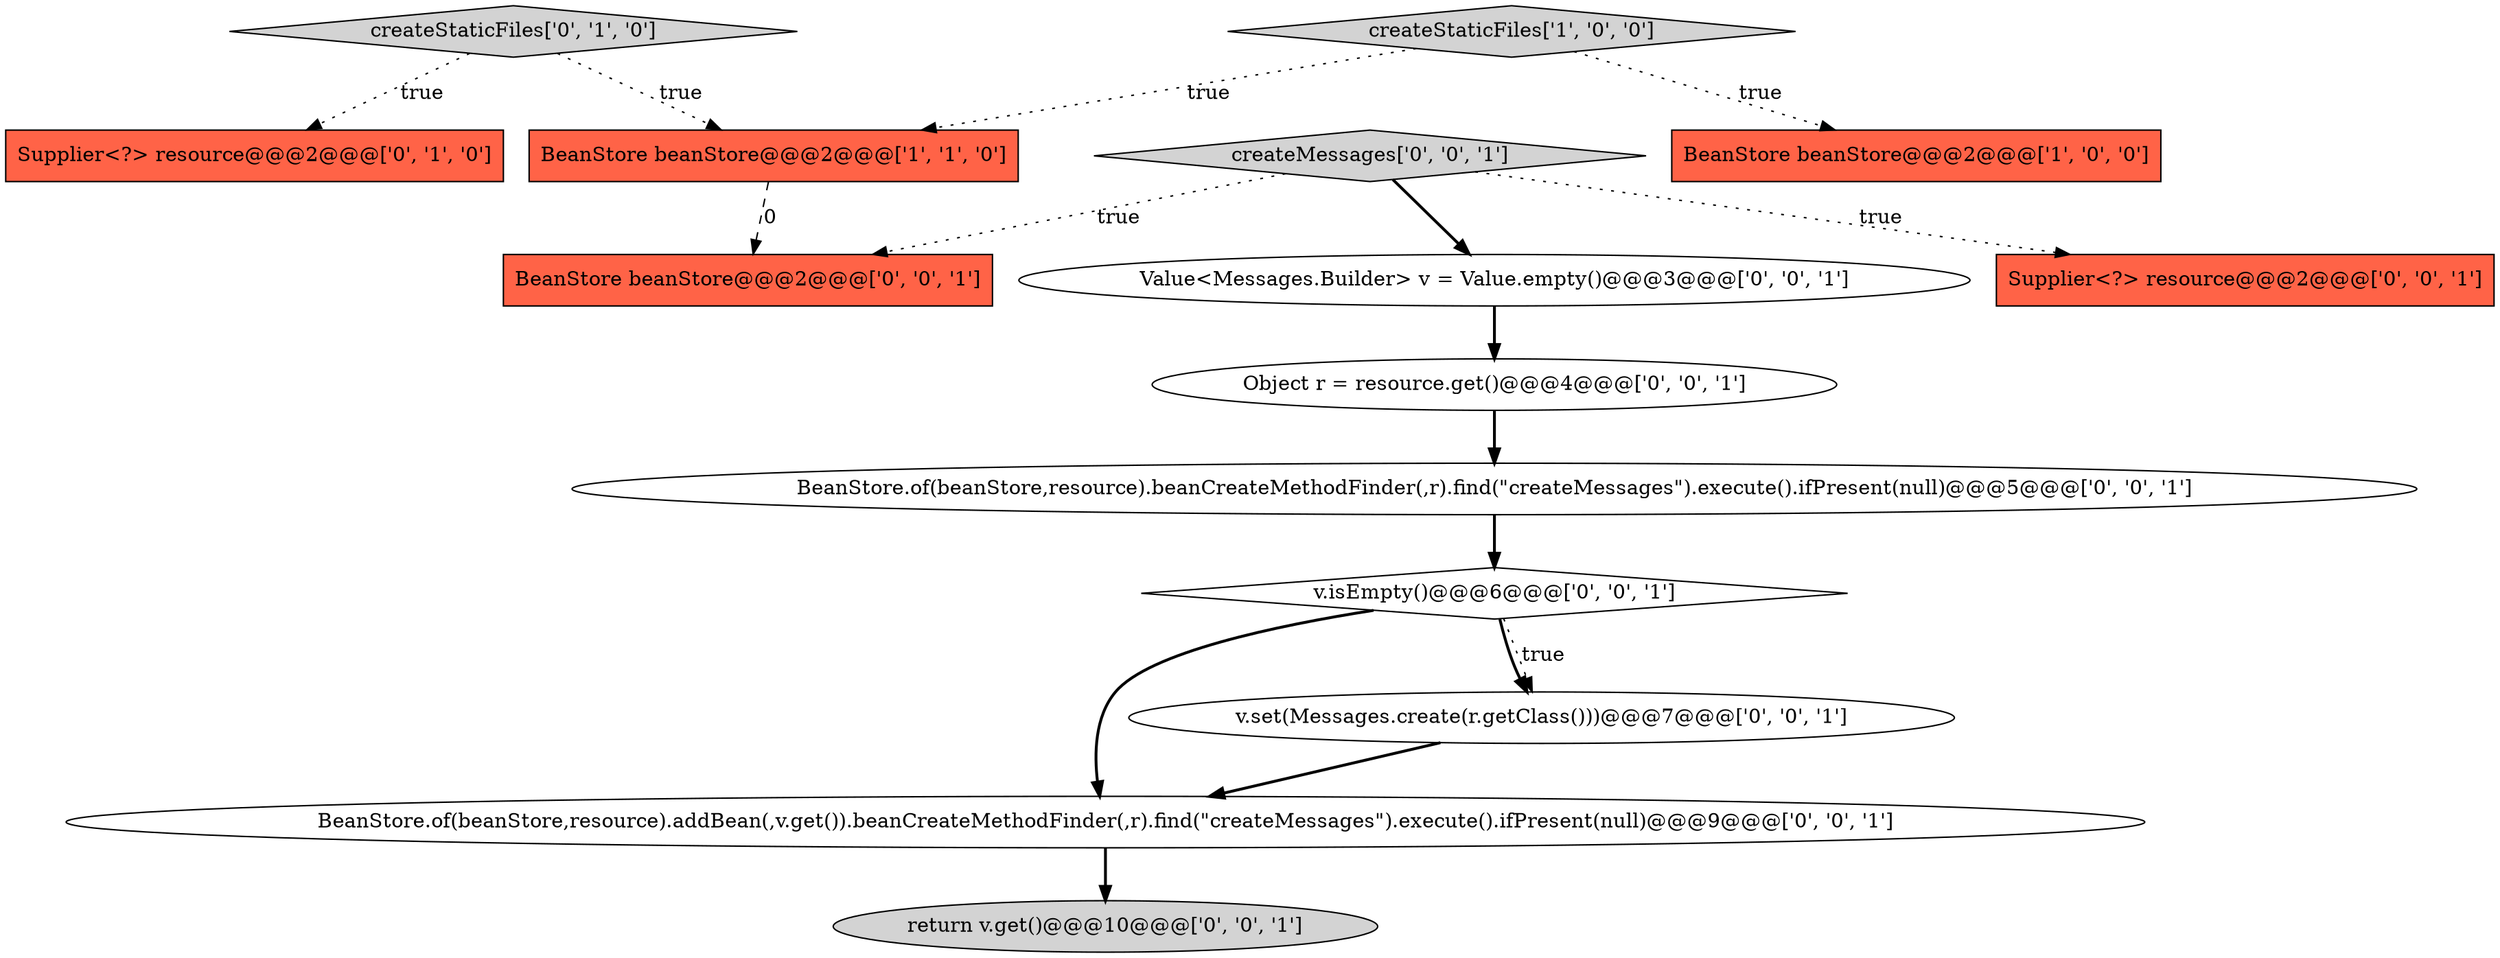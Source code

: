 digraph {
4 [style = filled, label = "createStaticFiles['0', '1', '0']", fillcolor = lightgray, shape = diamond image = "AAA0AAABBB2BBB"];
6 [style = filled, label = "Value<Messages.Builder> v = Value.empty()@@@3@@@['0', '0', '1']", fillcolor = white, shape = ellipse image = "AAA0AAABBB3BBB"];
14 [style = filled, label = "BeanStore.of(beanStore,resource).addBean(,v.get()).beanCreateMethodFinder(,r).find(\"createMessages\").execute().ifPresent(null)@@@9@@@['0', '0', '1']", fillcolor = white, shape = ellipse image = "AAA0AAABBB3BBB"];
2 [style = filled, label = "createStaticFiles['1', '0', '0']", fillcolor = lightgray, shape = diamond image = "AAA0AAABBB1BBB"];
7 [style = filled, label = "v.set(Messages.create(r.getClass()))@@@7@@@['0', '0', '1']", fillcolor = white, shape = ellipse image = "AAA0AAABBB3BBB"];
10 [style = filled, label = "createMessages['0', '0', '1']", fillcolor = lightgray, shape = diamond image = "AAA0AAABBB3BBB"];
13 [style = filled, label = "v.isEmpty()@@@6@@@['0', '0', '1']", fillcolor = white, shape = diamond image = "AAA0AAABBB3BBB"];
8 [style = filled, label = "BeanStore.of(beanStore,resource).beanCreateMethodFinder(,r).find(\"createMessages\").execute().ifPresent(null)@@@5@@@['0', '0', '1']", fillcolor = white, shape = ellipse image = "AAA0AAABBB3BBB"];
12 [style = filled, label = "Object r = resource.get()@@@4@@@['0', '0', '1']", fillcolor = white, shape = ellipse image = "AAA0AAABBB3BBB"];
0 [style = filled, label = "BeanStore beanStore@@@2@@@['1', '0', '0']", fillcolor = tomato, shape = box image = "AAA0AAABBB1BBB"];
3 [style = filled, label = "Supplier<?> resource@@@2@@@['0', '1', '0']", fillcolor = tomato, shape = box image = "AAA0AAABBB2BBB"];
9 [style = filled, label = "Supplier<?> resource@@@2@@@['0', '0', '1']", fillcolor = tomato, shape = box image = "AAA0AAABBB3BBB"];
5 [style = filled, label = "return v.get()@@@10@@@['0', '0', '1']", fillcolor = lightgray, shape = ellipse image = "AAA0AAABBB3BBB"];
1 [style = filled, label = "BeanStore beanStore@@@2@@@['1', '1', '0']", fillcolor = tomato, shape = box image = "AAA0AAABBB1BBB"];
11 [style = filled, label = "BeanStore beanStore@@@2@@@['0', '0', '1']", fillcolor = tomato, shape = box image = "AAA0AAABBB3BBB"];
14->5 [style = bold, label=""];
2->1 [style = dotted, label="true"];
2->0 [style = dotted, label="true"];
13->7 [style = bold, label=""];
10->11 [style = dotted, label="true"];
13->14 [style = bold, label=""];
1->11 [style = dashed, label="0"];
4->1 [style = dotted, label="true"];
4->3 [style = dotted, label="true"];
12->8 [style = bold, label=""];
13->7 [style = dotted, label="true"];
10->9 [style = dotted, label="true"];
10->6 [style = bold, label=""];
8->13 [style = bold, label=""];
6->12 [style = bold, label=""];
7->14 [style = bold, label=""];
}
